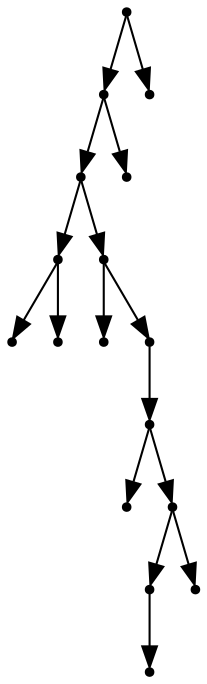 digraph {
  16 [shape=point];
  14 [shape=point];
  12 [shape=point];
  2 [shape=point];
  0 [shape=point];
  1 [shape=point];
  11 [shape=point];
  3 [shape=point];
  10 [shape=point];
  9 [shape=point];
  4 [shape=point];
  8 [shape=point];
  6 [shape=point];
  5 [shape=point];
  7 [shape=point];
  13 [shape=point];
  15 [shape=point];
16 -> 14;
14 -> 12;
12 -> 2;
2 -> 0;
2 -> 1;
12 -> 11;
11 -> 3;
11 -> 10;
10 -> 9;
9 -> 4;
9 -> 8;
8 -> 6;
6 -> 5;
8 -> 7;
14 -> 13;
16 -> 15;
}
